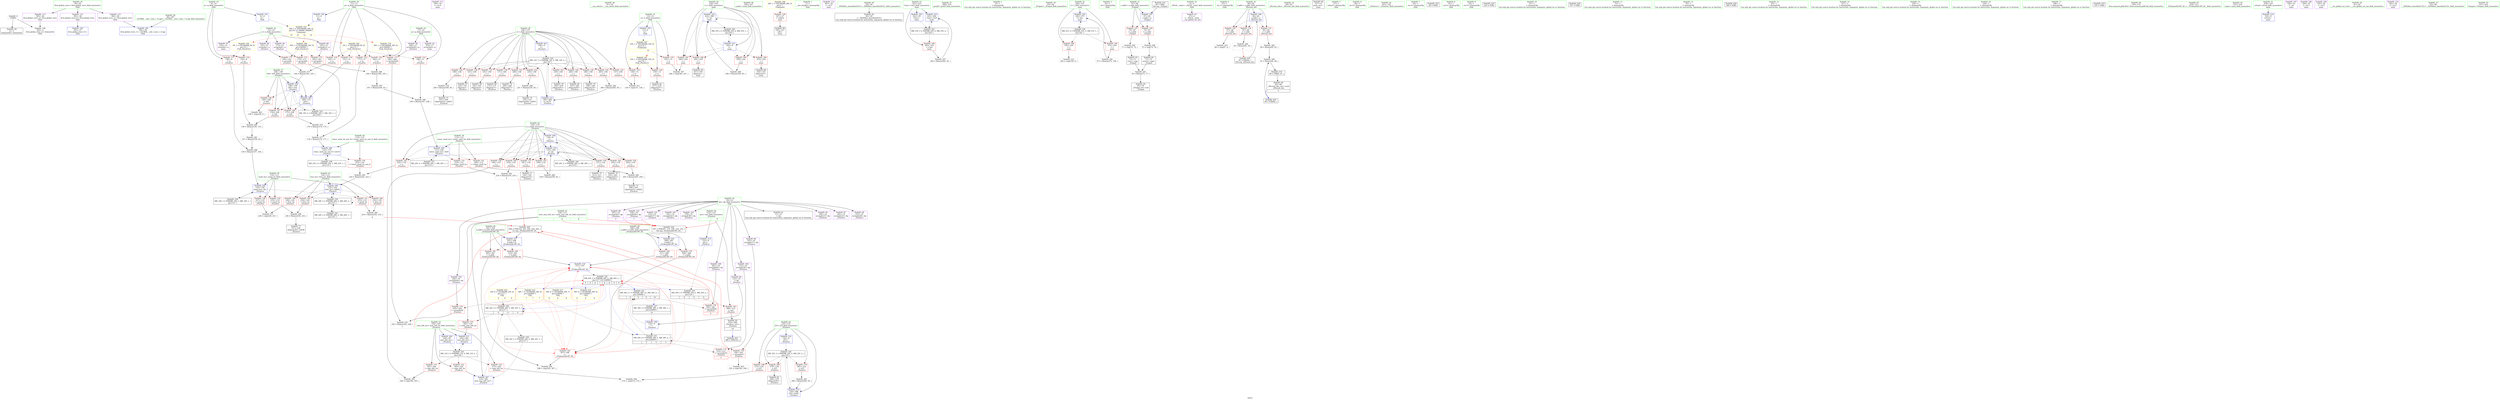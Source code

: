 digraph "SVFG" {
	label="SVFG";

	Node0x558c8f40aa50 [shape=record,color=grey,label="{NodeID: 0\nNullPtr}"];
	Node0x558c8f40aa50 -> Node0x558c8f420800[style=solid];
	Node0x558c8f40aa50 -> Node0x558c8f422ad0[style=solid];
	Node0x558c8f42f660 [shape=record,color=grey,label="{NodeID: 277\n178 = Binary(176, 177, )\n}"];
	Node0x558c8f42f660 -> Node0x558c8f423320[style=solid];
	Node0x558c8f4228d0 [shape=record,color=blue,label="{NodeID: 194\n391\<--37\nllvm.global_ctors_0\<--\nGlob }"];
	Node0x558c8f41f220 [shape=record,color=purple,label="{NodeID: 111\n356\<--32\n\<--.str.4\nmain\n}"];
	Node0x558c8f41dc70 [shape=record,color=green,label="{NodeID: 28\n51\<--52\n__cxa_atexit\<--__cxa_atexit_field_insensitive\n}"];
	Node0x558c8f432060 [shape=record,color=grey,label="{NodeID: 305\n186 = cmp(184, 185, )\n}"];
	Node0x558c8f42aed0 [shape=record,color=blue,label="{NodeID: 222\n324\<--360\ni\<--inc\nmain\n}"];
	Node0x558c8f42aed0 -> Node0x558c8f428130[style=dashed];
	Node0x558c8f42aed0 -> Node0x558c8f428200[style=dashed];
	Node0x558c8f42aed0 -> Node0x558c8f4282d0[style=dashed];
	Node0x558c8f42aed0 -> Node0x558c8f4283a0[style=dashed];
	Node0x558c8f42aed0 -> Node0x558c8f42aed0[style=dashed];
	Node0x558c8f42aed0 -> Node0x558c8f4411d0[style=dashed];
	Node0x558c8f425a30 [shape=record,color=red,label="{NodeID: 139\n188\<--106\n\<--i\n_Z5solvev\n}"];
	Node0x558c8f425a30 -> Node0x558c8f421180[style=solid];
	Node0x558c8f420500 [shape=record,color=green,label="{NodeID: 56\n336\<--337\nscanf\<--scanf_field_insensitive\n}"];
	Node0x558c8f44e600 [shape=record,color=yellow,style=double,label="{NodeID: 416\n38V_6 = CSCHI(MR_38V_4)\npts\{220000 \}\nCS[]|{<s0>6|<s1>6|<s2>6}}"];
	Node0x558c8f44e600:s0 -> Node0x558c8f427df0[style=dashed,color=red];
	Node0x558c8f44e600:s1 -> Node0x558c8f42ab90[style=dashed,color=red];
	Node0x558c8f44e600:s2 -> Node0x558c8f43fda0[style=dashed,color=red];
	Node0x558c8f4434d0 [shape=record,color=black,label="{NodeID: 333\nMR_12V_3 = PHI(MR_12V_4, MR_12V_2, )\npts\{105 \}\n}"];
	Node0x558c8f4434d0 -> Node0x558c8f425480[style=dashed];
	Node0x558c8f4434d0 -> Node0x558c8f425550[style=dashed];
	Node0x558c8f4434d0 -> Node0x558c8f425620[style=dashed];
	Node0x558c8f4434d0 -> Node0x558c8f42a5e0[style=dashed];
	Node0x558c8f4270f0 [shape=record,color=red,label="{NodeID: 167\n289\<--122\n\<--ans\n_Z5solvev\n}"];
	Node0x558c8f4270f0 -> Node0x558c8f421c10[style=solid];
	Node0x558c8f421ce0 [shape=record,color=black,label="{NodeID: 84\n330\<--327\ncall\<--\nmain\n}"];
	Node0x558c8f40b370 [shape=record,color=green,label="{NodeID: 1\n7\<--1\n__dso_handle\<--dummyObj\nGlob }"];
	Node0x558c8f42f7e0 [shape=record,color=grey,label="{NodeID: 278\n200 = Binary(199, 93, )\n}"];
	Node0x558c8f42f7e0 -> Node0x558c8f421320[style=solid];
	Node0x558c8f4229d0 [shape=record,color=blue,label="{NodeID: 195\n392\<--38\nllvm.global_ctors_1\<--_GLOBAL__sub_I_isea_1_0.cpp\nGlob }"];
	Node0x558c8f41f2f0 [shape=record,color=purple,label="{NodeID: 112\n367\<--34\n\<--.str.5\nmain\n}"];
	Node0x558c8f41dd70 [shape=record,color=green,label="{NodeID: 29\n50\<--56\n_ZNSt8ios_base4InitD1Ev\<--_ZNSt8ios_base4InitD1Ev_field_insensitive\n}"];
	Node0x558c8f41dd70 -> Node0x558c8f420ad0[style=solid];
	Node0x558c8f4321e0 [shape=record,color=grey,label="{NodeID: 306\n274 = cmp(272, 273, )\n}"];
	Node0x558c8f42afa0 [shape=record,color=blue,label="{NodeID: 223\n322\<--364\nCase\<--inc8\nmain\n}"];
	Node0x558c8f42afa0 -> Node0x558c8f440cd0[style=dashed];
	Node0x558c8f425b00 [shape=record,color=red,label="{NodeID: 140\n199\<--106\n\<--i\n_Z5solvev\n}"];
	Node0x558c8f425b00 -> Node0x558c8f42f7e0[style=solid];
	Node0x558c8f420600 [shape=record,color=green,label="{NodeID: 57\n369\<--370\nprintf\<--printf_field_insensitive\n}"];
	Node0x558c8f44e730 [shape=record,color=yellow,style=double,label="{NodeID: 417\n38V_8 = CSCHI(MR_38V_7)\npts\{220000 \}\nCS[]|{<s0>8|<s1>8|<s2>8}}"];
	Node0x558c8f44e730:s0 -> Node0x558c8f427df0[style=dashed,color=red];
	Node0x558c8f44e730:s1 -> Node0x558c8f42ab90[style=dashed,color=red];
	Node0x558c8f44e730:s2 -> Node0x558c8f43fda0[style=dashed,color=red];
	Node0x558c8f4441e0 [shape=record,color=black,label="{NodeID: 334\nMR_14V_3 = PHI(MR_14V_4, MR_14V_2, )\npts\{107 \}\n}"];
	Node0x558c8f4441e0 -> Node0x558c8f4256f0[style=dashed];
	Node0x558c8f4441e0 -> Node0x558c8f4257c0[style=dashed];
	Node0x558c8f4441e0 -> Node0x558c8f425890[style=dashed];
	Node0x558c8f4441e0 -> Node0x558c8f425960[style=dashed];
	Node0x558c8f4441e0 -> Node0x558c8f425a30[style=dashed];
	Node0x558c8f4441e0 -> Node0x558c8f425b00[style=dashed];
	Node0x558c8f4441e0 -> Node0x558c8f425bd0[style=dashed];
	Node0x558c8f4441e0 -> Node0x558c8f425ca0[style=dashed];
	Node0x558c8f4441e0 -> Node0x558c8f425d70[style=dashed];
	Node0x558c8f4441e0 -> Node0x558c8f425e40[style=dashed];
	Node0x558c8f4441e0 -> Node0x558c8f425f10[style=dashed];
	Node0x558c8f4441e0 -> Node0x558c8f42a6b0[style=dashed];
	Node0x558c8f4271c0 [shape=record,color=red,label="{NodeID: 168\n272\<--124\n\<--j53\n_Z5solvev\n}"];
	Node0x558c8f4271c0 -> Node0x558c8f4321e0[style=solid];
	Node0x558c8f421db0 [shape=record,color=black,label="{NodeID: 85\n351\<--350\nidxprom\<--\nmain\n}"];
	Node0x558c8f40b0a0 [shape=record,color=green,label="{NodeID: 2\n9\<--1\n\<--dummyObj\nCan only get source location for instruction, argument, global var or function.}"];
	Node0x558c8f42f960 [shape=record,color=grey,label="{NodeID: 279\n250 = Binary(245, 249, )\n|{<s0>7}}"];
	Node0x558c8f42f960:s0 -> Node0x558c8f461450[style=solid,color=red];
	Node0x558c8f422ad0 [shape=record,color=blue, style = dotted,label="{NodeID: 196\n393\<--3\nllvm.global_ctors_2\<--dummyVal\nGlob }"];
	Node0x558c8f41f3c0 [shape=record,color=purple,label="{NodeID: 113\n391\<--36\nllvm.global_ctors_0\<--llvm.global_ctors\nGlob }"];
	Node0x558c8f41f3c0 -> Node0x558c8f4228d0[style=solid];
	Node0x558c8f41de70 [shape=record,color=green,label="{NodeID: 30\n63\<--64\n_Z3sgnd\<--_Z3sgnd_field_insensitive\n}"];
	Node0x558c8f432360 [shape=record,color=grey,label="{NodeID: 307\n348 = cmp(346, 347, )\n}"];
	Node0x558c8f42b070 [shape=record,color=blue,label="{NodeID: 224\n320\<--373\nt\<--dec\nmain\n}"];
	Node0x558c8f42b070 -> Node0x558c8f4407d0[style=dashed];
	Node0x558c8f425bd0 [shape=record,color=red,label="{NodeID: 141\n208\<--106\n\<--i\n_Z5solvev\n}"];
	Node0x558c8f425bd0 -> Node0x558c8f4214c0[style=solid];
	Node0x558c8f420700 [shape=record,color=green,label="{NodeID: 58\n38\<--387\n_GLOBAL__sub_I_isea_1_0.cpp\<--_GLOBAL__sub_I_isea_1_0.cpp_field_insensitive\n}"];
	Node0x558c8f420700 -> Node0x558c8f4229d0[style=solid];
	Node0x558c8f4442d0 [shape=record,color=black,label="{NodeID: 335\nMR_16V_2 = PHI(MR_16V_5, MR_16V_1, )\npts\{109 \}\n}"];
	Node0x558c8f4442d0 -> Node0x558c8f422fe0[style=dashed];
	Node0x558c8f427290 [shape=record,color=red,label="{NodeID: 169\n279\<--124\n\<--j53\n_Z5solvev\n}"];
	Node0x558c8f427290 -> Node0x558c8f421b40[style=solid];
	Node0x558c8f421e80 [shape=record,color=black,label="{NodeID: 86\n354\<--353\nidxprom5\<--\nmain\n}"];
	Node0x558c8f41c1b0 [shape=record,color=green,label="{NodeID: 3\n23\<--1\n.str\<--dummyObj\nGlob }"];
	Node0x558c8f42fae0 [shape=record,color=grey,label="{NodeID: 280\n156 = Binary(154, 155, )\n}"];
	Node0x558c8f42fae0 -> Node0x558c8f42fc60[style=solid];
	Node0x558c8f422bd0 [shape=record,color=blue,label="{NodeID: 197\n67\<--66\nx.addr\<--x\n_Z3sgnd\n}"];
	Node0x558c8f422bd0 -> Node0x558c8f425070[style=dashed];
	Node0x558c8f422bd0 -> Node0x558c8f425140[style=dashed];
	Node0x558c8f41f490 [shape=record,color=purple,label="{NodeID: 114\n392\<--36\nllvm.global_ctors_1\<--llvm.global_ctors\nGlob }"];
	Node0x558c8f41f490 -> Node0x558c8f4229d0[style=solid];
	Node0x558c8f41df70 [shape=record,color=green,label="{NodeID: 31\n67\<--68\nx.addr\<--x.addr_field_insensitive\n_Z3sgnd\n}"];
	Node0x558c8f41df70 -> Node0x558c8f425070[style=solid];
	Node0x558c8f41df70 -> Node0x558c8f425140[style=solid];
	Node0x558c8f41df70 -> Node0x558c8f422bd0[style=solid];
	Node0x558c8f4324e0 [shape=record,color=grey,label="{NodeID: 308\n75 = cmp(74, 76, )\n}"];
	Node0x558c8f4324e0 -> Node0x558c8f420ca0[style=solid];
	Node0x558c8f425ca0 [shape=record,color=red,label="{NodeID: 142\n230\<--106\n\<--i\n_Z5solvev\n}"];
	Node0x558c8f425ca0 -> Node0x558c8f4312e0[style=solid];
	Node0x558c8f420800 [shape=record,color=black,label="{NodeID: 59\n2\<--3\ndummyVal\<--dummyVal\n}"];
	Node0x558c8f4447d0 [shape=record,color=black,label="{NodeID: 336\nMR_18V_2 = PHI(MR_18V_3, MR_18V_1, )\npts\{111 \}\n}"];
	Node0x558c8f4447d0 -> Node0x558c8f423180[style=dashed];
	Node0x558c8f427360 [shape=record,color=red,label="{NodeID: 170\n285\<--124\n\<--j53\n_Z5solvev\n}"];
	Node0x558c8f427360 -> Node0x558c8f431a60[style=solid];
	Node0x558c8f421f50 [shape=record,color=purple,label="{NodeID: 87\n47\<--4\n\<--_ZStL8__ioinit\n__cxx_global_var_init\n}"];
	Node0x558c8f41c240 [shape=record,color=green,label="{NodeID: 4\n25\<--1\n.str.1\<--dummyObj\nGlob }"];
	Node0x558c8f42fc60 [shape=record,color=grey,label="{NodeID: 281\n157 = Binary(156, 93, )\n}"];
	Node0x558c8f42fc60 -> Node0x558c8f4306e0[style=solid];
	Node0x558c8f422ca0 [shape=record,color=blue,label="{NodeID: 198\n84\<--83\nx.addr\<--x\n_Z9count_biti\n}"];
	Node0x558c8f422ca0 -> Node0x558c8f425210[style=dashed];
	Node0x558c8f422ca0 -> Node0x558c8f4252e0[style=dashed];
	Node0x558c8f422ca0 -> Node0x558c8f4253b0[style=dashed];
	Node0x558c8f4246c0 [shape=record,color=purple,label="{NodeID: 115\n393\<--36\nllvm.global_ctors_2\<--llvm.global_ctors\nGlob }"];
	Node0x558c8f4246c0 -> Node0x558c8f422ad0[style=solid];
	Node0x558c8f41e040 [shape=record,color=green,label="{NodeID: 32\n80\<--81\n_Z9count_biti\<--_Z9count_biti_field_insensitive\n}"];
	Node0x558c8f432660 [shape=record,color=grey,label="{NodeID: 309\n71 = cmp(70, 72, )\n}"];
	Node0x558c8f432660 -> Node0x558c8f420bd0[style=solid];
	Node0x558c8f425d70 [shape=record,color=red,label="{NodeID: 143\n239\<--106\n\<--i\n_Z5solvev\n}"];
	Node0x558c8f425d70 -> Node0x558c8f421800[style=solid];
	Node0x558c8f420900 [shape=record,color=black,label="{NodeID: 60\n317\<--9\nmain_ret\<--\nmain\n}"];
	Node0x558c8f444cd0 [shape=record,color=black,label="{NodeID: 337\nMR_20V_2 = PHI(MR_20V_3, MR_20V_1, )\npts\{113 \}\n}"];
	Node0x558c8f444cd0 -> Node0x558c8f423250[style=dashed];
	Node0x558c8f427430 [shape=record,color=red,label="{NodeID: 171\n144\<--143\n\<--arrayidx\n_Z5solvev\n}"];
	Node0x558c8f427430 -> Node0x558c8f42f360[style=solid];
	Node0x558c8f422020 [shape=record,color=purple,label="{NodeID: 88\n143\<--15\narrayidx\<--a\n_Z5solvev\n}"];
	Node0x558c8f422020 -> Node0x558c8f427430[style=solid];
	Node0x558c8f41c2d0 [shape=record,color=green,label="{NodeID: 5\n27\<--1\nstdout\<--dummyObj\nGlob }"];
	Node0x558c8f42fde0 [shape=record,color=grey,label="{NodeID: 282\n205 = Binary(203, 204, )\n}"];
	Node0x558c8f42fde0 -> Node0x558c8f4213f0[style=solid];
	Node0x558c8f422d70 [shape=record,color=blue,label="{NodeID: 199\n132\<--9\n\<--\n_Z5solvev\n}"];
	Node0x558c8f422d70 -> Node0x558c8f43f8a0[style=dashed];
	Node0x558c8f422d70 -> Node0x558c8f442ad0[style=dashed];
	Node0x558c8f424780 [shape=record,color=red,label="{NodeID: 116\n155\<--8\n\<--p\n_Z5solvev\n}"];
	Node0x558c8f424780 -> Node0x558c8f42fae0[style=solid];
	Node0x558c8f41e140 [shape=record,color=green,label="{NodeID: 33\n84\<--85\nx.addr\<--x.addr_field_insensitive\n_Z9count_biti\n}"];
	Node0x558c8f41e140 -> Node0x558c8f425210[style=solid];
	Node0x558c8f41e140 -> Node0x558c8f4252e0[style=solid];
	Node0x558c8f41e140 -> Node0x558c8f4253b0[style=solid];
	Node0x558c8f41e140 -> Node0x558c8f422ca0[style=solid];
	Node0x558c8f4327e0 [shape=record,color=grey,label="{NodeID: 310\n88 = cmp(87, 9, )\n}"];
	Node0x558c8f425e40 [shape=record,color=red,label="{NodeID: 144\n246\<--106\n\<--i\n_Z5solvev\n}"];
	Node0x558c8f425e40 -> Node0x558c8f4219a0[style=solid];
	Node0x558c8f4209d0 [shape=record,color=black,label="{NodeID: 61\n21\<--19\n\<--dp\nCan only get source location for instruction, argument, global var or function.}"];
	Node0x558c8f4451d0 [shape=record,color=black,label="{NodeID: 338\nMR_22V_2 = PHI(MR_22V_3, MR_22V_1, )\npts\{115 \}\n}"];
	Node0x558c8f4451d0 -> Node0x558c8f423320[style=dashed];
	Node0x558c8f427500 [shape=record,color=red,label="{NodeID: 172\n164\<--163\n\<--arrayidx3\n_Z5solvev\n}"];
	Node0x558c8f427500 -> Node0x558c8f4303e0[style=solid];
	Node0x558c8f4220f0 [shape=record,color=purple,label="{NodeID: 89\n163\<--15\narrayidx3\<--a\n_Z5solvev\n}"];
	Node0x558c8f4220f0 -> Node0x558c8f427500[style=solid];
	Node0x558c8f41c360 [shape=record,color=green,label="{NodeID: 6\n28\<--1\n.str.2\<--dummyObj\nGlob }"];
	Node0x558c8f42ff60 [shape=record,color=grey,label="{NodeID: 283\n96 = Binary(95, 93, )\n}"];
	Node0x558c8f42ff60 -> Node0x558c8f4318e0[style=solid];
	Node0x558c8f422e40 [shape=record,color=blue,label="{NodeID: 200\n104\<--93\nmax_left_tm\<--\n_Z5solvev\n}"];
	Node0x558c8f422e40 -> Node0x558c8f4434d0[style=dashed];
	Node0x558c8f424850 [shape=record,color=red,label="{NodeID: 117\n158\<--8\n\<--p\n_Z5solvev\n}"];
	Node0x558c8f424850 -> Node0x558c8f4306e0[style=solid];
	Node0x558c8f41e210 [shape=record,color=green,label="{NodeID: 34\n101\<--102\n_Z5solvev\<--_Z5solvev_field_insensitive\n}"];
	Node0x558c8f432960 [shape=record,color=grey,label="{NodeID: 311\n139 = cmp(137, 138, )\n}"];
	Node0x558c8f425f10 [shape=record,color=red,label="{NodeID: 145\n265\<--106\n\<--i\n_Z5solvev\n}"];
	Node0x558c8f425f10 -> Node0x558c8f430ce0[style=solid];
	Node0x558c8f420ad0 [shape=record,color=black,label="{NodeID: 62\n49\<--50\n\<--_ZNSt8ios_base4InitD1Ev\nCan only get source location for instruction, argument, global var or function.}"];
	Node0x558c8f4456d0 [shape=record,color=black,label="{NodeID: 339\nMR_24V_2 = PHI(MR_24V_4, MR_24V_1, )\npts\{117 \}\n}"];
	Node0x558c8f4456d0 -> Node0x558c8f4233f0[style=dashed];
	Node0x558c8f4275d0 [shape=record,color=red,label="{NodeID: 173\n174\<--173\n\<--arrayidx8\n_Z5solvev\n}"];
	Node0x558c8f4275d0 -> Node0x558c8f42f4e0[style=solid];
	Node0x558c8f4221c0 [shape=record,color=purple,label="{NodeID: 90\n173\<--15\narrayidx8\<--a\n_Z5solvev\n}"];
	Node0x558c8f4221c0 -> Node0x558c8f4275d0[style=solid];
	Node0x558c8f41cba0 [shape=record,color=green,label="{NodeID: 7\n30\<--1\n.str.3\<--dummyObj\nGlob }"];
	Node0x558c8f4300e0 [shape=record,color=grey,label="{NodeID: 284\n92 = Binary(91, 93, )\n|{<s0>3}}"];
	Node0x558c8f4300e0:s0 -> Node0x558c8f461760[style=solid,color=red];
	Node0x558c8f422f10 [shape=record,color=blue,label="{NodeID: 201\n106\<--9\ni\<--\n_Z5solvev\n}"];
	Node0x558c8f422f10 -> Node0x558c8f4441e0[style=dashed];
	Node0x558c8f424920 [shape=record,color=red,label="{NodeID: 118\n145\<--11\n\<--q\n_Z5solvev\n}"];
	Node0x558c8f424920 -> Node0x558c8f42f360[style=solid];
	Node0x558c8f41e310 [shape=record,color=green,label="{NodeID: 35\n104\<--105\nmax_left_tm\<--max_left_tm_field_insensitive\n_Z5solvev\n}"];
	Node0x558c8f41e310 -> Node0x558c8f425480[style=solid];
	Node0x558c8f41e310 -> Node0x558c8f425550[style=solid];
	Node0x558c8f41e310 -> Node0x558c8f425620[style=solid];
	Node0x558c8f41e310 -> Node0x558c8f422e40[style=solid];
	Node0x558c8f41e310 -> Node0x558c8f42a5e0[style=solid];
	Node0x558c8f432ae0 [shape=record,color=grey,label="{NodeID: 312\n340 = cmp(339, 9, )\n}"];
	Node0x558c8f425fe0 [shape=record,color=red,label="{NodeID: 146\n148\<--108\n\<--left\n_Z5solvev\n}"];
	Node0x558c8f425fe0 -> Node0x558c8f431be0[style=solid];
	Node0x558c8f420bd0 [shape=record,color=black,label="{NodeID: 63\n73\<--71\nconv\<--cmp\n_Z3sgnd\n}"];
	Node0x558c8f420bd0 -> Node0x558c8f430b60[style=solid];
	Node0x558c8f45ff40 [shape=record,color=black,label="{NodeID: 423\n48 = PHI()\n}"];
	Node0x558c8f445bd0 [shape=record,color=black,label="{NodeID: 340\nMR_26V_2 = PHI(MR_26V_4, MR_26V_1, )\npts\{119 \}\n}"];
	Node0x558c8f445bd0 -> Node0x558c8f4234c0[style=dashed];
	Node0x558c8f4276a0 [shape=record,color=red,label="{NodeID: 174\n194\<--193\n\<--arrayidx17\n_Z5solvev\n}"];
	Node0x558c8f4276a0 -> Node0x558c8f431d60[style=solid];
	Node0x558c8f422290 [shape=record,color=purple,label="{NodeID: 91\n352\<--15\narrayidx\<--a\nmain\n}"];
	Node0x558c8f41cc30 [shape=record,color=green,label="{NodeID: 8\n32\<--1\n.str.4\<--dummyObj\nGlob }"];
	Node0x558c8f430260 [shape=record,color=grey,label="{NodeID: 285\n254 = Binary(252, 253, )\n|{<s0>8}}"];
	Node0x558c8f430260:s0 -> Node0x558c8f461450[style=solid,color=red];
	Node0x558c8f422fe0 [shape=record,color=blue,label="{NodeID: 202\n108\<--146\nleft\<--rem\n_Z5solvev\n}"];
	Node0x558c8f422fe0 -> Node0x558c8f425fe0[style=dashed];
	Node0x558c8f422fe0 -> Node0x558c8f4260b0[style=dashed];
	Node0x558c8f422fe0 -> Node0x558c8f426180[style=dashed];
	Node0x558c8f422fe0 -> Node0x558c8f4230b0[style=dashed];
	Node0x558c8f422fe0 -> Node0x558c8f4442d0[style=dashed];
	Node0x558c8f4249f0 [shape=record,color=red,label="{NodeID: 119\n151\<--11\n\<--q\n_Z5solvev\n}"];
	Node0x558c8f4249f0 -> Node0x558c8f4230b0[style=solid];
	Node0x558c8f41e3e0 [shape=record,color=green,label="{NodeID: 36\n106\<--107\ni\<--i_field_insensitive\n_Z5solvev\n}"];
	Node0x558c8f41e3e0 -> Node0x558c8f4256f0[style=solid];
	Node0x558c8f41e3e0 -> Node0x558c8f4257c0[style=solid];
	Node0x558c8f41e3e0 -> Node0x558c8f425890[style=solid];
	Node0x558c8f41e3e0 -> Node0x558c8f425960[style=solid];
	Node0x558c8f41e3e0 -> Node0x558c8f425a30[style=solid];
	Node0x558c8f41e3e0 -> Node0x558c8f425b00[style=solid];
	Node0x558c8f41e3e0 -> Node0x558c8f425bd0[style=solid];
	Node0x558c8f41e3e0 -> Node0x558c8f425ca0[style=solid];
	Node0x558c8f41e3e0 -> Node0x558c8f425d70[style=solid];
	Node0x558c8f41e3e0 -> Node0x558c8f425e40[style=solid];
	Node0x558c8f41e3e0 -> Node0x558c8f425f10[style=solid];
	Node0x558c8f41e3e0 -> Node0x558c8f422f10[style=solid];
	Node0x558c8f41e3e0 -> Node0x558c8f42a6b0[style=solid];
	Node0x558c8f432c60 [shape=record,color=grey,label="{NodeID: 313\n228 = cmp(226, 227, )\n}"];
	Node0x558c8f4260b0 [shape=record,color=red,label="{NodeID: 147\n154\<--108\n\<--left\n_Z5solvev\n}"];
	Node0x558c8f4260b0 -> Node0x558c8f42fae0[style=solid];
	Node0x558c8f420ca0 [shape=record,color=black,label="{NodeID: 64\n77\<--75\nconv2\<--cmp1\n_Z3sgnd\n}"];
	Node0x558c8f420ca0 -> Node0x558c8f430b60[style=solid];
	Node0x558c8f4609e0 [shape=record,color=black,label="{NodeID: 424\n94 = PHI(82, )\n}"];
	Node0x558c8f4609e0 -> Node0x558c8f4318e0[style=solid];
	Node0x558c8f4460d0 [shape=record,color=black,label="{NodeID: 341\nMR_28V_2 = PHI(MR_28V_3, MR_28V_1, )\npts\{121 \}\n}"];
	Node0x558c8f4460d0 -> Node0x558c8f4425d0[style=dashed];
	Node0x558c8f427770 [shape=record,color=red,label="{NodeID: 175\n214\<--213\n\<--arrayidx30\n_Z5solvev\n|{<s0>5}}"];
	Node0x558c8f427770:s0 -> Node0x558c8f461450[style=solid,color=red];
	Node0x558c8f422360 [shape=record,color=purple,label="{NodeID: 92\n248\<--17\narrayidx46\<--g\n_Z5solvev\n}"];
	Node0x558c8f422360 -> Node0x558c8f427910[style=solid];
	Node0x558c8f41ccc0 [shape=record,color=green,label="{NodeID: 9\n34\<--1\n.str.5\<--dummyObj\nGlob }"];
	Node0x558c8f448cf0 [shape=record,color=yellow,style=double,label="{NodeID: 369\n34V_1 = ENCHI(MR_34V_0)\npts\{160000 \}\nFun[_Z5solvev]}"];
	Node0x558c8f448cf0 -> Node0x558c8f427430[style=dashed];
	Node0x558c8f448cf0 -> Node0x558c8f427500[style=dashed];
	Node0x558c8f448cf0 -> Node0x558c8f4275d0[style=dashed];
	Node0x558c8f4303e0 [shape=record,color=grey,label="{NodeID: 286\n166 = Binary(164, 165, )\n}"];
	Node0x558c8f4303e0 -> Node0x558c8f430560[style=solid];
	Node0x558c8f4230b0 [shape=record,color=blue,label="{NodeID: 203\n108\<--151\nleft\<--\n_Z5solvev\n}"];
	Node0x558c8f4230b0 -> Node0x558c8f4260b0[style=dashed];
	Node0x558c8f4230b0 -> Node0x558c8f426180[style=dashed];
	Node0x558c8f4230b0 -> Node0x558c8f4442d0[style=dashed];
	Node0x558c8f424ac0 [shape=record,color=red,label="{NodeID: 120\n165\<--11\n\<--q\n_Z5solvev\n}"];
	Node0x558c8f424ac0 -> Node0x558c8f4303e0[style=solid];
	Node0x558c8f41e4b0 [shape=record,color=green,label="{NodeID: 37\n108\<--109\nleft\<--left_field_insensitive\n_Z5solvev\n}"];
	Node0x558c8f41e4b0 -> Node0x558c8f425fe0[style=solid];
	Node0x558c8f41e4b0 -> Node0x558c8f4260b0[style=solid];
	Node0x558c8f41e4b0 -> Node0x558c8f426180[style=solid];
	Node0x558c8f41e4b0 -> Node0x558c8f422fe0[style=solid];
	Node0x558c8f41e4b0 -> Node0x558c8f4230b0[style=solid];
	Node0x558c8f426180 [shape=record,color=red,label="{NodeID: 148\n175\<--108\n\<--left\n_Z5solvev\n}"];
	Node0x558c8f426180 -> Node0x558c8f42f4e0[style=solid];
	Node0x558c8f420d70 [shape=record,color=black,label="{NodeID: 65\n65\<--78\n_Z3sgnd_ret\<--sub\n_Z3sgnd\n}"];
	Node0x558c8f460bd0 [shape=record,color=black,label="{NodeID: 425\n343 = PHI()\n}"];
	Node0x558c8f427840 [shape=record,color=red,label="{NodeID: 176\n245\<--244\n\<--arrayidx44\n_Z5solvev\n}"];
	Node0x558c8f427840 -> Node0x558c8f42f960[style=solid];
	Node0x558c8f422430 [shape=record,color=purple,label="{NodeID: 93\n355\<--17\narrayidx6\<--g\nmain\n}"];
	Node0x558c8f41cd50 [shape=record,color=green,label="{NodeID: 10\n37\<--1\n\<--dummyObj\nCan only get source location for instruction, argument, global var or function.}"];
	Node0x558c8f448dd0 [shape=record,color=yellow,style=double,label="{NodeID: 370\n36V_1 = ENCHI(MR_36V_0)\npts\{180000 \}\nFun[_Z5solvev]}"];
	Node0x558c8f448dd0 -> Node0x558c8f427910[style=dashed];
	Node0x558c8f430560 [shape=record,color=grey,label="{NodeID: 287\n167 = Binary(166, 93, )\n}"];
	Node0x558c8f430560 -> Node0x558c8f4309e0[style=solid];
	Node0x558c8f423180 [shape=record,color=blue,label="{NodeID: 204\n110\<--159\nneed_tm\<--div\n_Z5solvev\n}"];
	Node0x558c8f423180 -> Node0x558c8f426250[style=dashed];
	Node0x558c8f423180 -> Node0x558c8f426320[style=dashed];
	Node0x558c8f423180 -> Node0x558c8f4263f0[style=dashed];
	Node0x558c8f423180 -> Node0x558c8f4447d0[style=dashed];
	Node0x558c8f424b90 [shape=record,color=red,label="{NodeID: 121\n168\<--11\n\<--q\n_Z5solvev\n}"];
	Node0x558c8f424b90 -> Node0x558c8f4309e0[style=solid];
	Node0x558c8f41e580 [shape=record,color=green,label="{NodeID: 38\n110\<--111\nneed_tm\<--need_tm_field_insensitive\n_Z5solvev\n}"];
	Node0x558c8f41e580 -> Node0x558c8f426250[style=solid];
	Node0x558c8f41e580 -> Node0x558c8f426320[style=solid];
	Node0x558c8f41e580 -> Node0x558c8f4263f0[style=solid];
	Node0x558c8f41e580 -> Node0x558c8f423180[style=solid];
	Node0x558c8f426250 [shape=record,color=red,label="{NodeID: 149\n227\<--110\n\<--need_tm\n_Z5solvev\n}"];
	Node0x558c8f426250 -> Node0x558c8f432c60[style=solid];
	Node0x558c8f420e40 [shape=record,color=black,label="{NodeID: 66\n82\<--99\n_Z9count_biti_ret\<--cond\n_Z9count_biti\n|{<s0>3}}"];
	Node0x558c8f420e40:s0 -> Node0x558c8f4609e0[style=solid,color=blue];
	Node0x558c8f460ca0 [shape=record,color=black,label="{NodeID: 426\n357 = PHI()\n}"];
	Node0x558c8f427910 [shape=record,color=red,label="{NodeID: 177\n249\<--248\n\<--arrayidx46\n_Z5solvev\n}"];
	Node0x558c8f427910 -> Node0x558c8f42f960[style=solid];
	Node0x558c8f422500 [shape=record,color=purple,label="{NodeID: 94\n132\<--19\n\<--dp\n_Z5solvev\n}"];
	Node0x558c8f422500 -> Node0x558c8f422d70[style=solid];
	Node0x558c8f41cde0 [shape=record,color=green,label="{NodeID: 11\n72\<--1\n\<--dummyObj\nCan only get source location for instruction, argument, global var or function.}"];
	Node0x558c8f4306e0 [shape=record,color=grey,label="{NodeID: 288\n159 = Binary(157, 158, )\n}"];
	Node0x558c8f4306e0 -> Node0x558c8f423180[style=solid];
	Node0x558c8f423250 [shape=record,color=blue,label="{NodeID: 205\n112\<--169\ntower_need_tm\<--div6\n_Z5solvev\n}"];
	Node0x558c8f423250 -> Node0x558c8f4264c0[style=dashed];
	Node0x558c8f423250 -> Node0x558c8f426590[style=dashed];
	Node0x558c8f423250 -> Node0x558c8f444cd0[style=dashed];
	Node0x558c8f424c60 [shape=record,color=red,label="{NodeID: 122\n177\<--11\n\<--q\n_Z5solvev\n}"];
	Node0x558c8f424c60 -> Node0x558c8f42f660[style=solid];
	Node0x558c8f41e650 [shape=record,color=green,label="{NodeID: 39\n112\<--113\ntower_need_tm\<--tower_need_tm_field_insensitive\n_Z5solvev\n}"];
	Node0x558c8f41e650 -> Node0x558c8f4264c0[style=solid];
	Node0x558c8f41e650 -> Node0x558c8f426590[style=solid];
	Node0x558c8f41e650 -> Node0x558c8f423250[style=solid];
	Node0x558c8f426320 [shape=record,color=red,label="{NodeID: 150\n235\<--110\n\<--need_tm\n_Z5solvev\n}"];
	Node0x558c8f426320 -> Node0x558c8f4315e0[style=solid];
	Node0x558c8f420f10 [shape=record,color=black,label="{NodeID: 67\n142\<--141\nidxprom\<--\n_Z5solvev\n}"];
	Node0x558c8f460d70 [shape=record,color=black,label="{NodeID: 427\n366 = PHI(103, )\n}"];
	Node0x558c8f4279e0 [shape=record,color=red,label="{NodeID: 178\n282\<--281\n\<--arrayidx60\n_Z5solvev\n|{<s0>9}}"];
	Node0x558c8f4279e0:s0 -> Node0x558c8f461450[style=solid,color=red];
	Node0x558c8f4225d0 [shape=record,color=purple,label="{NodeID: 95\n190\<--19\narrayidx15\<--dp\n_Z5solvev\n}"];
	Node0x558c8f41ce70 [shape=record,color=green,label="{NodeID: 12\n76\<--1\n\<--dummyObj\nCan only get source location for instruction, argument, global var or function.}"];
	Node0x558c8f430860 [shape=record,color=grey,label="{NodeID: 289\n259 = Binary(258, 93, )\n}"];
	Node0x558c8f430860 -> Node0x558c8f42a550[style=solid];
	Node0x558c8f423320 [shape=record,color=blue,label="{NodeID: 206\n114\<--178\ntower_need_tm_non_lt\<--div10\n_Z5solvev\n}"];
	Node0x558c8f423320 -> Node0x558c8f426660[style=dashed];
	Node0x558c8f423320 -> Node0x558c8f4451d0[style=dashed];
	Node0x558c8f424d30 [shape=record,color=red,label="{NodeID: 123\n138\<--13\n\<--n\n_Z5solvev\n}"];
	Node0x558c8f424d30 -> Node0x558c8f432960[style=solid];
	Node0x558c8f41e720 [shape=record,color=green,label="{NodeID: 40\n114\<--115\ntower_need_tm_non_lt\<--tower_need_tm_non_lt_field_insensitive\n_Z5solvev\n}"];
	Node0x558c8f41e720 -> Node0x558c8f426660[style=solid];
	Node0x558c8f41e720 -> Node0x558c8f423320[style=solid];
	Node0x558c8f4263f0 [shape=record,color=red,label="{NodeID: 151\n253\<--110\n\<--need_tm\n_Z5solvev\n}"];
	Node0x558c8f4263f0 -> Node0x558c8f430260[style=solid];
	Node0x558c8f420fe0 [shape=record,color=black,label="{NodeID: 68\n162\<--161\nidxprom2\<--\n_Z5solvev\n}"];
	Node0x558c8f460ed0 [shape=record,color=black,label="{NodeID: 428\n368 = PHI()\n}"];
	Node0x558c8f427ab0 [shape=record,color=red,label="{NodeID: 179\n306\<--299\n\<--a.addr\n_Z5ckmaxIiEvRT_S0_\n}"];
	Node0x558c8f427ab0 -> Node0x558c8f427df0[style=solid];
	Node0x558c8f41f610 [shape=record,color=purple,label="{NodeID: 96\n193\<--19\narrayidx17\<--dp\n_Z5solvev\n}"];
	Node0x558c8f41f610 -> Node0x558c8f4276a0[style=solid];
	Node0x558c8f41cf00 [shape=record,color=green,label="{NodeID: 13\n93\<--1\n\<--dummyObj\nCan only get source location for instruction, argument, global var or function.}"];
	Node0x558c8f4309e0 [shape=record,color=grey,label="{NodeID: 290\n169 = Binary(167, 168, )\n}"];
	Node0x558c8f4309e0 -> Node0x558c8f423250[style=solid];
	Node0x558c8f4233f0 [shape=record,color=blue,label="{NodeID: 207\n116\<--180\nnext_max_left_tm\<--\n_Z5solvev\n}"];
	Node0x558c8f4233f0 -> Node0x558c8f441bd0[style=dashed];
	Node0x558c8f424e00 [shape=record,color=red,label="{NodeID: 124\n276\<--13\n\<--n\n_Z5solvev\n}"];
	Node0x558c8f424e00 -> Node0x558c8f421a70[style=solid];
	Node0x558c8f41e7f0 [shape=record,color=green,label="{NodeID: 41\n116\<--117\nnext_max_left_tm\<--next_max_left_tm_field_insensitive\n_Z5solvev\n|{|<s2>6|<s3>8}}"];
	Node0x558c8f41e7f0 -> Node0x558c8f426730[style=solid];
	Node0x558c8f41e7f0 -> Node0x558c8f4233f0[style=solid];
	Node0x558c8f41e7f0:s2 -> Node0x558c8f460fa0[style=solid,color=red];
	Node0x558c8f41e7f0:s3 -> Node0x558c8f460fa0[style=solid,color=red];
	Node0x558c8f4264c0 [shape=record,color=red,label="{NodeID: 152\n204\<--112\n\<--tower_need_tm\n_Z5solvev\n}"];
	Node0x558c8f4264c0 -> Node0x558c8f42fde0[style=solid];
	Node0x558c8f4210b0 [shape=record,color=black,label="{NodeID: 69\n172\<--171\nidxprom7\<--\n_Z5solvev\n}"];
	Node0x558c8f460fa0 [shape=record,color=black,label="{NodeID: 429\n297 = PHI(207, 116, 238, 116, 122, )\n0th arg _Z5ckmaxIiEvRT_S0_ }"];
	Node0x558c8f460fa0 -> Node0x558c8f42a9f0[style=solid];
	Node0x558c8f4477e0 [shape=record,color=yellow,style=double,label="{NodeID: 346\n46V_1 = ENCHI(MR_46V_0)\npts\{1 \}\nFun[main]}"];
	Node0x558c8f4477e0 -> Node0x558c8f424fa0[style=dashed];
	Node0x558c8f427b80 [shape=record,color=red,label="{NodeID: 180\n311\<--299\n\<--a.addr\n_Z5ckmaxIiEvRT_S0_\n}"];
	Node0x558c8f427b80 -> Node0x558c8f42ab90[style=solid];
	Node0x558c8f41f6e0 [shape=record,color=purple,label="{NodeID: 97\n202\<--19\narrayidx23\<--dp\n_Z5solvev\n}"];
	Node0x558c8f41cf90 [shape=record,color=green,label="{NodeID: 14\n127\<--1\n\<--dummyObj\nCan only get source location for instruction, argument, global var or function.}"];
	Node0x558c8f430b60 [shape=record,color=grey,label="{NodeID: 291\n78 = Binary(73, 77, )\n}"];
	Node0x558c8f430b60 -> Node0x558c8f420d70[style=solid];
	Node0x558c8f4234c0 [shape=record,color=blue,label="{NodeID: 208\n118\<--9\nj\<--\n_Z5solvev\n}"];
	Node0x558c8f4234c0 -> Node0x558c8f426800[style=dashed];
	Node0x558c8f4234c0 -> Node0x558c8f4268d0[style=dashed];
	Node0x558c8f4234c0 -> Node0x558c8f4269a0[style=dashed];
	Node0x558c8f4234c0 -> Node0x558c8f426a70[style=dashed];
	Node0x558c8f4234c0 -> Node0x558c8f426b40[style=dashed];
	Node0x558c8f4234c0 -> Node0x558c8f426c10[style=dashed];
	Node0x558c8f4234c0 -> Node0x558c8f426ce0[style=dashed];
	Node0x558c8f4234c0 -> Node0x558c8f426db0[style=dashed];
	Node0x558c8f4234c0 -> Node0x558c8f42a550[style=dashed];
	Node0x558c8f4234c0 -> Node0x558c8f445bd0[style=dashed];
	Node0x558c8f424ed0 [shape=record,color=red,label="{NodeID: 125\n347\<--13\n\<--n\nmain\n}"];
	Node0x558c8f424ed0 -> Node0x558c8f432360[style=solid];
	Node0x558c8f41e8c0 [shape=record,color=green,label="{NodeID: 42\n118\<--119\nj\<--j_field_insensitive\n_Z5solvev\n}"];
	Node0x558c8f41e8c0 -> Node0x558c8f426800[style=solid];
	Node0x558c8f41e8c0 -> Node0x558c8f4268d0[style=solid];
	Node0x558c8f41e8c0 -> Node0x558c8f4269a0[style=solid];
	Node0x558c8f41e8c0 -> Node0x558c8f426a70[style=solid];
	Node0x558c8f41e8c0 -> Node0x558c8f426b40[style=solid];
	Node0x558c8f41e8c0 -> Node0x558c8f426c10[style=solid];
	Node0x558c8f41e8c0 -> Node0x558c8f426ce0[style=solid];
	Node0x558c8f41e8c0 -> Node0x558c8f426db0[style=solid];
	Node0x558c8f41e8c0 -> Node0x558c8f4234c0[style=solid];
	Node0x558c8f41e8c0 -> Node0x558c8f42a550[style=solid];
	Node0x558c8f43eea0 [shape=record,color=black,label="{NodeID: 319\nMR_30V_3 = PHI(MR_30V_4, MR_30V_2, )\npts\{123 \}\n|{|<s1>9|<s2>9|<s3>9}}"];
	Node0x558c8f43eea0 -> Node0x558c8f4270f0[style=dashed];
	Node0x558c8f43eea0:s1 -> Node0x558c8f427df0[style=dashed,color=red];
	Node0x558c8f43eea0:s2 -> Node0x558c8f42ab90[style=dashed,color=red];
	Node0x558c8f43eea0:s3 -> Node0x558c8f43fda0[style=dashed,color=red];
	Node0x558c8f426590 [shape=record,color=red,label="{NodeID: 153\n219\<--112\n\<--tower_need_tm\n_Z5solvev\n}"];
	Node0x558c8f426590 -> Node0x558c8f430e60[style=solid];
	Node0x558c8f421180 [shape=record,color=black,label="{NodeID: 70\n189\<--188\nidxprom14\<--\n_Z5solvev\n}"];
	Node0x558c8f461450 [shape=record,color=black,label="{NodeID: 430\n298 = PHI(214, 220, 250, 254, 282, )\n1st arg _Z5ckmaxIiEvRT_S0_ }"];
	Node0x558c8f461450 -> Node0x558c8f42aac0[style=solid];
	Node0x558c8f4478f0 [shape=record,color=yellow,style=double,label="{NodeID: 347\n10V_1 = ENCHI(MR_10V_0)\npts\{14 \}\nFun[main]|{|<s1>14}}"];
	Node0x558c8f4478f0 -> Node0x558c8f424ed0[style=dashed];
	Node0x558c8f4478f0:s1 -> Node0x558c8f448270[style=dashed,color=red];
	Node0x558c8f427c50 [shape=record,color=red,label="{NodeID: 181\n305\<--301\n\<--b.addr\n_Z5ckmaxIiEvRT_S0_\n}"];
	Node0x558c8f427c50 -> Node0x558c8f431ee0[style=solid];
	Node0x558c8f41f7b0 [shape=record,color=purple,label="{NodeID: 98\n207\<--19\narrayidx26\<--dp\n_Z5solvev\n|{<s0>5}}"];
	Node0x558c8f41f7b0:s0 -> Node0x558c8f460fa0[style=solid,color=red];
	Node0x558c8f41d060 [shape=record,color=green,label="{NodeID: 15\n128\<--1\n\<--dummyObj\nCan only get source location for instruction, argument, global var or function.}"];
	Node0x558c8f430ce0 [shape=record,color=grey,label="{NodeID: 292\n266 = Binary(265, 93, )\n}"];
	Node0x558c8f430ce0 -> Node0x558c8f42a6b0[style=solid];
	Node0x558c8f423590 [shape=record,color=blue,label="{NodeID: 209\n120\<--224\nfree_tm\<--add32\n_Z5solvev\n}"];
	Node0x558c8f423590 -> Node0x558c8f426e80[style=dashed];
	Node0x558c8f423590 -> Node0x558c8f426f50[style=dashed];
	Node0x558c8f423590 -> Node0x558c8f427020[style=dashed];
	Node0x558c8f423590 -> Node0x558c8f4425d0[style=dashed];
	Node0x558c8f424fa0 [shape=record,color=red,label="{NodeID: 126\n327\<--27\n\<--stdout\nmain\n}"];
	Node0x558c8f424fa0 -> Node0x558c8f421ce0[style=solid];
	Node0x558c8f41e990 [shape=record,color=green,label="{NodeID: 43\n120\<--121\nfree_tm\<--free_tm_field_insensitive\n_Z5solvev\n}"];
	Node0x558c8f41e990 -> Node0x558c8f426e80[style=solid];
	Node0x558c8f41e990 -> Node0x558c8f426f50[style=solid];
	Node0x558c8f41e990 -> Node0x558c8f427020[style=solid];
	Node0x558c8f41e990 -> Node0x558c8f423590[style=solid];
	Node0x558c8f43f3a0 [shape=record,color=black,label="{NodeID: 320\nMR_32V_3 = PHI(MR_32V_4, MR_32V_2, )\npts\{125 \}\n}"];
	Node0x558c8f43f3a0 -> Node0x558c8f4271c0[style=dashed];
	Node0x558c8f43f3a0 -> Node0x558c8f427290[style=dashed];
	Node0x558c8f43f3a0 -> Node0x558c8f427360[style=dashed];
	Node0x558c8f43f3a0 -> Node0x558c8f42a920[style=dashed];
	Node0x558c8f426660 [shape=record,color=red,label="{NodeID: 154\n223\<--114\n\<--tower_need_tm_non_lt\n_Z5solvev\n}"];
	Node0x558c8f426660 -> Node0x558c8f431160[style=solid];
	Node0x558c8f421250 [shape=record,color=black,label="{NodeID: 71\n192\<--191\nidxprom16\<--\n_Z5solvev\n}"];
	Node0x558c8f461690 [shape=record,color=black,label="{NodeID: 431\n66 = PHI()\n0th arg _Z3sgnd }"];
	Node0x558c8f461690 -> Node0x558c8f422bd0[style=solid];
	Node0x558c8f427d20 [shape=record,color=red,label="{NodeID: 182\n310\<--301\n\<--b.addr\n_Z5ckmaxIiEvRT_S0_\n}"];
	Node0x558c8f427d20 -> Node0x558c8f42ab90[style=solid];
	Node0x558c8f41f880 [shape=record,color=purple,label="{NodeID: 99\n210\<--19\narrayidx28\<--dp\n_Z5solvev\n}"];
	Node0x558c8f41d130 [shape=record,color=green,label="{NodeID: 16\n129\<--1\n\<--dummyObj\nCan only get source location for instruction, argument, global var or function.}"];
	Node0x558c8f430e60 [shape=record,color=grey,label="{NodeID: 293\n220 = Binary(218, 219, )\n|{<s0>6}}"];
	Node0x558c8f430e60:s0 -> Node0x558c8f461450[style=solid,color=red];
	Node0x558c8f42a550 [shape=record,color=blue,label="{NodeID: 210\n118\<--259\nj\<--inc\n_Z5solvev\n}"];
	Node0x558c8f42a550 -> Node0x558c8f426800[style=dashed];
	Node0x558c8f42a550 -> Node0x558c8f4268d0[style=dashed];
	Node0x558c8f42a550 -> Node0x558c8f4269a0[style=dashed];
	Node0x558c8f42a550 -> Node0x558c8f426a70[style=dashed];
	Node0x558c8f42a550 -> Node0x558c8f426b40[style=dashed];
	Node0x558c8f42a550 -> Node0x558c8f426c10[style=dashed];
	Node0x558c8f42a550 -> Node0x558c8f426ce0[style=dashed];
	Node0x558c8f42a550 -> Node0x558c8f426db0[style=dashed];
	Node0x558c8f42a550 -> Node0x558c8f42a550[style=dashed];
	Node0x558c8f42a550 -> Node0x558c8f445bd0[style=dashed];
	Node0x558c8f425070 [shape=record,color=red,label="{NodeID: 127\n70\<--67\n\<--x.addr\n_Z3sgnd\n}"];
	Node0x558c8f425070 -> Node0x558c8f432660[style=solid];
	Node0x558c8f41ea60 [shape=record,color=green,label="{NodeID: 44\n122\<--123\nans\<--ans_field_insensitive\n_Z5solvev\n|{|<s2>9}}"];
	Node0x558c8f41ea60 -> Node0x558c8f4270f0[style=solid];
	Node0x558c8f41ea60 -> Node0x558c8f42a780[style=solid];
	Node0x558c8f41ea60:s2 -> Node0x558c8f460fa0[style=solid,color=red];
	Node0x558c8f43f8a0 [shape=record,color=black,label="{NodeID: 321\nMR_38V_11 = PHI(MR_38V_12, MR_38V_3, )\npts\{220000 \}\n|{|<s1>9|<s2>9|<s3>9|<s4>14}}"];
	Node0x558c8f43f8a0 -> Node0x558c8f4279e0[style=dashed];
	Node0x558c8f43f8a0:s1 -> Node0x558c8f427df0[style=dashed,color=red];
	Node0x558c8f43f8a0:s2 -> Node0x558c8f42ab90[style=dashed,color=red];
	Node0x558c8f43f8a0:s3 -> Node0x558c8f43fda0[style=dashed,color=red];
	Node0x558c8f43f8a0:s4 -> Node0x558c8f4416d0[style=dashed,color=blue];
	Node0x558c8f426730 [shape=record,color=red,label="{NodeID: 155\n262\<--116\n\<--next_max_left_tm\n_Z5solvev\n}"];
	Node0x558c8f426730 -> Node0x558c8f42a5e0[style=solid];
	Node0x558c8f421320 [shape=record,color=black,label="{NodeID: 72\n201\<--200\nidxprom22\<--add21\n_Z5solvev\n}"];
	Node0x558c8f461760 [shape=record,color=black,label="{NodeID: 432\n83 = PHI(92, )\n0th arg _Z9count_biti }"];
	Node0x558c8f461760 -> Node0x558c8f422ca0[style=solid];
	Node0x558c8f427df0 [shape=record,color=red,label="{NodeID: 183\n307\<--306\n\<--\n_Z5ckmaxIiEvRT_S0_\n}"];
	Node0x558c8f427df0 -> Node0x558c8f431ee0[style=solid];
	Node0x558c8f41f950 [shape=record,color=purple,label="{NodeID: 100\n213\<--19\narrayidx30\<--dp\n_Z5solvev\n}"];
	Node0x558c8f41f950 -> Node0x558c8f427770[style=solid];
	Node0x558c8f41d200 [shape=record,color=green,label="{NodeID: 17\n196\<--1\n\<--dummyObj\nCan only get source location for instruction, argument, global var or function.}"];
	Node0x558c8f430fe0 [shape=record,color=grey,label="{NodeID: 294\n373 = Binary(372, 196, )\n}"];
	Node0x558c8f430fe0 -> Node0x558c8f42b070[style=solid];
	Node0x558c8f42a5e0 [shape=record,color=blue,label="{NodeID: 211\n104\<--262\nmax_left_tm\<--\n_Z5solvev\n}"];
	Node0x558c8f42a5e0 -> Node0x558c8f4434d0[style=dashed];
	Node0x558c8f425140 [shape=record,color=red,label="{NodeID: 128\n74\<--67\n\<--x.addr\n_Z3sgnd\n}"];
	Node0x558c8f425140 -> Node0x558c8f4324e0[style=solid];
	Node0x558c8f41eb30 [shape=record,color=green,label="{NodeID: 45\n124\<--125\nj53\<--j53_field_insensitive\n_Z5solvev\n}"];
	Node0x558c8f41eb30 -> Node0x558c8f4271c0[style=solid];
	Node0x558c8f41eb30 -> Node0x558c8f427290[style=solid];
	Node0x558c8f41eb30 -> Node0x558c8f427360[style=solid];
	Node0x558c8f41eb30 -> Node0x558c8f42a850[style=solid];
	Node0x558c8f41eb30 -> Node0x558c8f42a920[style=solid];
	Node0x558c8f43fda0 [shape=record,color=black,label="{NodeID: 322\nMR_44V_3 = PHI(MR_44V_2, MR_44V_1, )\npts\{117 123 220000 \}\n|{<s0>5|<s1>6|<s2>6|<s3>7|<s4>8|<s5>8|<s6>9|<s7>9}}"];
	Node0x558c8f43fda0:s0 -> Node0x558c8f44e600[style=dashed,color=blue];
	Node0x558c8f43fda0:s1 -> Node0x558c8f42a370[style=dashed,color=blue];
	Node0x558c8f43fda0:s2 -> Node0x558c8f44e550[style=dashed,color=blue];
	Node0x558c8f43fda0:s3 -> Node0x558c8f44e730[style=dashed,color=blue];
	Node0x558c8f43fda0:s4 -> Node0x558c8f441bd0[style=dashed,color=blue];
	Node0x558c8f43fda0:s5 -> Node0x558c8f442ad0[style=dashed,color=blue];
	Node0x558c8f43fda0:s6 -> Node0x558c8f43eea0[style=dashed,color=blue];
	Node0x558c8f43fda0:s7 -> Node0x558c8f43f8a0[style=dashed,color=blue];
	Node0x558c8f426800 [shape=record,color=red,label="{NodeID: 156\n184\<--118\n\<--j\n_Z5solvev\n}"];
	Node0x558c8f426800 -> Node0x558c8f432060[style=solid];
	Node0x558c8f4213f0 [shape=record,color=black,label="{NodeID: 73\n206\<--205\nidxprom25\<--add24\n_Z5solvev\n}"];
	Node0x558c8f461870 [shape=record,color=black,label="{NodeID: 433\n335 = PHI()\n}"];
	Node0x558c8f427ec0 [shape=record,color=red,label="{NodeID: 184\n339\<--320\n\<--t\nmain\n}"];
	Node0x558c8f427ec0 -> Node0x558c8f432ae0[style=solid];
	Node0x558c8f41fa20 [shape=record,color=purple,label="{NodeID: 101\n233\<--19\narrayidx37\<--dp\n_Z5solvev\n}"];
	Node0x558c8f41d2d0 [shape=record,color=green,label="{NodeID: 18\n4\<--6\n_ZStL8__ioinit\<--_ZStL8__ioinit_field_insensitive\nGlob }"];
	Node0x558c8f41d2d0 -> Node0x558c8f421f50[style=solid];
	Node0x558c8f431160 [shape=record,color=grey,label="{NodeID: 295\n224 = Binary(222, 223, )\n}"];
	Node0x558c8f431160 -> Node0x558c8f423590[style=solid];
	Node0x558c8f42a6b0 [shape=record,color=blue,label="{NodeID: 212\n106\<--266\ni\<--inc51\n_Z5solvev\n}"];
	Node0x558c8f42a6b0 -> Node0x558c8f4441e0[style=dashed];
	Node0x558c8f425210 [shape=record,color=red,label="{NodeID: 129\n87\<--84\n\<--x.addr\n_Z9count_biti\n}"];
	Node0x558c8f425210 -> Node0x558c8f4327e0[style=solid];
	Node0x558c8f41ec00 [shape=record,color=green,label="{NodeID: 46\n130\<--131\nllvm.memset.p0i8.i64\<--llvm.memset.p0i8.i64_field_insensitive\n}"];
	Node0x558c8f4268d0 [shape=record,color=red,label="{NodeID: 157\n191\<--118\n\<--j\n_Z5solvev\n}"];
	Node0x558c8f4268d0 -> Node0x558c8f421250[style=solid];
	Node0x558c8f4214c0 [shape=record,color=black,label="{NodeID: 74\n209\<--208\nidxprom27\<--\n_Z5solvev\n}"];
	Node0x558c8f427f90 [shape=record,color=red,label="{NodeID: 185\n372\<--320\n\<--t\nmain\n}"];
	Node0x558c8f427f90 -> Node0x558c8f430fe0[style=solid];
	Node0x558c8f41faf0 [shape=record,color=purple,label="{NodeID: 102\n238\<--19\narrayidx40\<--dp\n_Z5solvev\n|{<s0>7}}"];
	Node0x558c8f41faf0:s0 -> Node0x558c8f460fa0[style=solid,color=red];
	Node0x558c8f41d3a0 [shape=record,color=green,label="{NodeID: 19\n8\<--10\np\<--p_field_insensitive\nGlob }"];
	Node0x558c8f41d3a0 -> Node0x558c8f424780[style=solid];
	Node0x558c8f41d3a0 -> Node0x558c8f424850[style=solid];
	Node0x558c8f41d3a0 -> Node0x558c8f428470[style=solid];
	Node0x558c8f4312e0 [shape=record,color=grey,label="{NodeID: 296\n231 = Binary(230, 93, )\n}"];
	Node0x558c8f4312e0 -> Node0x558c8f421660[style=solid];
	Node0x558c8f42a780 [shape=record,color=blue,label="{NodeID: 213\n122\<--9\nans\<--\n_Z5solvev\n}"];
	Node0x558c8f42a780 -> Node0x558c8f43eea0[style=dashed];
	Node0x558c8f4252e0 [shape=record,color=red,label="{NodeID: 130\n91\<--84\n\<--x.addr\n_Z9count_biti\n}"];
	Node0x558c8f4252e0 -> Node0x558c8f4300e0[style=solid];
	Node0x558c8f41ed00 [shape=record,color=green,label="{NodeID: 47\n216\<--217\n_Z5ckmaxIiEvRT_S0_\<--_Z5ckmaxIiEvRT_S0__field_insensitive\n}"];
	Node0x558c8f4407d0 [shape=record,color=black,label="{NodeID: 324\nMR_51V_2 = PHI(MR_51V_3, MR_51V_1, )\npts\{321 \}\n}"];
	Node0x558c8f4407d0 -> Node0x558c8f427ec0[style=dashed];
	Node0x558c8f4407d0 -> Node0x558c8f427f90[style=dashed];
	Node0x558c8f4407d0 -> Node0x558c8f42b070[style=dashed];
	Node0x558c8f4269a0 [shape=record,color=red,label="{NodeID: 158\n203\<--118\n\<--j\n_Z5solvev\n}"];
	Node0x558c8f4269a0 -> Node0x558c8f42fde0[style=solid];
	Node0x558c8f421590 [shape=record,color=black,label="{NodeID: 75\n212\<--211\nidxprom29\<--\n_Z5solvev\n}"];
	Node0x558c8f428060 [shape=record,color=red,label="{NodeID: 186\n363\<--322\n\<--Case\nmain\n}"];
	Node0x558c8f428060 -> Node0x558c8f431460[style=solid];
	Node0x558c8f41fbc0 [shape=record,color=purple,label="{NodeID: 103\n241\<--19\narrayidx42\<--dp\n_Z5solvev\n}"];
	Node0x558c8f41d470 [shape=record,color=green,label="{NodeID: 20\n11\<--12\nq\<--q_field_insensitive\nGlob }"];
	Node0x558c8f41d470 -> Node0x558c8f424920[style=solid];
	Node0x558c8f41d470 -> Node0x558c8f4249f0[style=solid];
	Node0x558c8f41d470 -> Node0x558c8f424ac0[style=solid];
	Node0x558c8f41d470 -> Node0x558c8f424b90[style=solid];
	Node0x558c8f41d470 -> Node0x558c8f424c60[style=solid];
	Node0x558c8f41d470 -> Node0x558c8f4226d0[style=solid];
	Node0x558c8f431460 [shape=record,color=grey,label="{NodeID: 297\n364 = Binary(363, 93, )\n}"];
	Node0x558c8f431460 -> Node0x558c8f42afa0[style=solid];
	Node0x558c8f42a850 [shape=record,color=blue,label="{NodeID: 214\n124\<--9\nj53\<--\n_Z5solvev\n}"];
	Node0x558c8f42a850 -> Node0x558c8f43f3a0[style=dashed];
	Node0x558c8f4253b0 [shape=record,color=red,label="{NodeID: 131\n95\<--84\n\<--x.addr\n_Z9count_biti\n}"];
	Node0x558c8f4253b0 -> Node0x558c8f42ff60[style=solid];
	Node0x558c8f41fe20 [shape=record,color=green,label="{NodeID: 48\n299\<--300\na.addr\<--a.addr_field_insensitive\n_Z5ckmaxIiEvRT_S0_\n}"];
	Node0x558c8f41fe20 -> Node0x558c8f427ab0[style=solid];
	Node0x558c8f41fe20 -> Node0x558c8f427b80[style=solid];
	Node0x558c8f41fe20 -> Node0x558c8f42a9f0[style=solid];
	Node0x558c8f440cd0 [shape=record,color=black,label="{NodeID: 325\nMR_53V_3 = PHI(MR_53V_4, MR_53V_2, )\npts\{323 \}\n}"];
	Node0x558c8f440cd0 -> Node0x558c8f428060[style=dashed];
	Node0x558c8f440cd0 -> Node0x558c8f42afa0[style=dashed];
	Node0x558c8f426a70 [shape=record,color=red,label="{NodeID: 159\n211\<--118\n\<--j\n_Z5solvev\n}"];
	Node0x558c8f426a70 -> Node0x558c8f421590[style=solid];
	Node0x558c8f421660 [shape=record,color=black,label="{NodeID: 76\n232\<--231\nidxprom36\<--add35\n_Z5solvev\n}"];
	Node0x558c8f447e30 [shape=record,color=yellow,style=double,label="{NodeID: 353\n58V_1 = ENCHI(MR_58V_0)\npts\{10 12 160000 180000 \}\nFun[main]|{<s0>14|<s1>14|<s2>14|<s3>14}}"];
	Node0x558c8f447e30:s0 -> Node0x558c8f448080[style=dashed,color=red];
	Node0x558c8f447e30:s1 -> Node0x558c8f448190[style=dashed,color=red];
	Node0x558c8f447e30:s2 -> Node0x558c8f448cf0[style=dashed,color=red];
	Node0x558c8f447e30:s3 -> Node0x558c8f448dd0[style=dashed,color=red];
	Node0x558c8f428130 [shape=record,color=red,label="{NodeID: 187\n346\<--324\n\<--i\nmain\n}"];
	Node0x558c8f428130 -> Node0x558c8f432360[style=solid];
	Node0x558c8f41fc90 [shape=record,color=purple,label="{NodeID: 104\n244\<--19\narrayidx44\<--dp\n_Z5solvev\n}"];
	Node0x558c8f41fc90 -> Node0x558c8f427840[style=solid];
	Node0x558c8f41d570 [shape=record,color=green,label="{NodeID: 21\n13\<--14\nn\<--n_field_insensitive\nGlob }"];
	Node0x558c8f41d570 -> Node0x558c8f424d30[style=solid];
	Node0x558c8f41d570 -> Node0x558c8f424e00[style=solid];
	Node0x558c8f41d570 -> Node0x558c8f424ed0[style=solid];
	Node0x558c8f41d570 -> Node0x558c8f4227d0[style=solid];
	Node0x558c8f4315e0 [shape=record,color=grey,label="{NodeID: 298\n236 = Binary(234, 235, )\n}"];
	Node0x558c8f4315e0 -> Node0x558c8f421730[style=solid];
	Node0x558c8f42a920 [shape=record,color=blue,label="{NodeID: 215\n124\<--286\nj53\<--inc62\n_Z5solvev\n}"];
	Node0x558c8f42a920 -> Node0x558c8f43f3a0[style=dashed];
	Node0x558c8f425480 [shape=record,color=red,label="{NodeID: 132\n180\<--104\n\<--max_left_tm\n_Z5solvev\n}"];
	Node0x558c8f425480 -> Node0x558c8f4233f0[style=solid];
	Node0x558c8f41fef0 [shape=record,color=green,label="{NodeID: 49\n301\<--302\nb.addr\<--b.addr_field_insensitive\n_Z5ckmaxIiEvRT_S0_\n}"];
	Node0x558c8f41fef0 -> Node0x558c8f427c50[style=solid];
	Node0x558c8f41fef0 -> Node0x558c8f427d20[style=solid];
	Node0x558c8f41fef0 -> Node0x558c8f42aac0[style=solid];
	Node0x558c8f4411d0 [shape=record,color=black,label="{NodeID: 326\nMR_55V_2 = PHI(MR_55V_4, MR_55V_1, )\npts\{325 \}\n}"];
	Node0x558c8f4411d0 -> Node0x558c8f42ae00[style=dashed];
	Node0x558c8f426b40 [shape=record,color=red,label="{NodeID: 160\n218\<--118\n\<--j\n_Z5solvev\n}"];
	Node0x558c8f426b40 -> Node0x558c8f430e60[style=solid];
	Node0x558c8f421730 [shape=record,color=black,label="{NodeID: 77\n237\<--236\nidxprom39\<--sub38\n_Z5solvev\n}"];
	Node0x558c8f428200 [shape=record,color=red,label="{NodeID: 188\n350\<--324\n\<--i\nmain\n}"];
	Node0x558c8f428200 -> Node0x558c8f421db0[style=solid];
	Node0x558c8f41fd60 [shape=record,color=purple,label="{NodeID: 105\n278\<--19\narrayidx58\<--dp\n_Z5solvev\n}"];
	Node0x558c8f41d670 [shape=record,color=green,label="{NodeID: 22\n15\<--16\na\<--a_field_insensitive\nGlob }"];
	Node0x558c8f41d670 -> Node0x558c8f422020[style=solid];
	Node0x558c8f41d670 -> Node0x558c8f4220f0[style=solid];
	Node0x558c8f41d670 -> Node0x558c8f4221c0[style=solid];
	Node0x558c8f41d670 -> Node0x558c8f422290[style=solid];
	Node0x558c8f431760 [shape=record,color=grey,label="{NodeID: 299\n360 = Binary(359, 93, )\n}"];
	Node0x558c8f431760 -> Node0x558c8f42aed0[style=solid];
	Node0x558c8f42a9f0 [shape=record,color=blue,label="{NodeID: 216\n299\<--297\na.addr\<--a\n_Z5ckmaxIiEvRT_S0_\n}"];
	Node0x558c8f42a9f0 -> Node0x558c8f427ab0[style=dashed];
	Node0x558c8f42a9f0 -> Node0x558c8f427b80[style=dashed];
	Node0x558c8f425550 [shape=record,color=red,label="{NodeID: 133\n185\<--104\n\<--max_left_tm\n_Z5solvev\n}"];
	Node0x558c8f425550 -> Node0x558c8f432060[style=solid];
	Node0x558c8f41ffc0 [shape=record,color=green,label="{NodeID: 50\n315\<--316\nmain\<--main_field_insensitive\n}"];
	Node0x558c8f4416d0 [shape=record,color=black,label="{NodeID: 327\nMR_38V_2 = PHI(MR_38V_3, MR_38V_1, )\npts\{220000 \}\n|{<s0>14}}"];
	Node0x558c8f4416d0:s0 -> Node0x558c8f422d70[style=dashed,color=red];
	Node0x558c8f426c10 [shape=record,color=red,label="{NodeID: 161\n222\<--118\n\<--j\n_Z5solvev\n}"];
	Node0x558c8f426c10 -> Node0x558c8f431160[style=solid];
	Node0x558c8f421800 [shape=record,color=black,label="{NodeID: 78\n240\<--239\nidxprom41\<--\n_Z5solvev\n}"];
	Node0x558c8f448080 [shape=record,color=yellow,style=double,label="{NodeID: 355\n6V_1 = ENCHI(MR_6V_0)\npts\{10 \}\nFun[_Z5solvev]}"];
	Node0x558c8f448080 -> Node0x558c8f424780[style=dashed];
	Node0x558c8f448080 -> Node0x558c8f424850[style=dashed];
	Node0x558c8f4282d0 [shape=record,color=red,label="{NodeID: 189\n353\<--324\n\<--i\nmain\n}"];
	Node0x558c8f4282d0 -> Node0x558c8f421e80[style=solid];
	Node0x558c8f41ee10 [shape=record,color=purple,label="{NodeID: 106\n281\<--19\narrayidx60\<--dp\n_Z5solvev\n}"];
	Node0x558c8f41ee10 -> Node0x558c8f4279e0[style=solid];
	Node0x558c8f41d770 [shape=record,color=green,label="{NodeID: 23\n17\<--18\ng\<--g_field_insensitive\nGlob }"];
	Node0x558c8f41d770 -> Node0x558c8f422360[style=solid];
	Node0x558c8f41d770 -> Node0x558c8f422430[style=solid];
	Node0x558c8f4318e0 [shape=record,color=grey,label="{NodeID: 300\n97 = Binary(94, 96, )\n}"];
	Node0x558c8f4318e0 -> Node0x558c8f42ee40[style=solid];
	Node0x558c8f42aac0 [shape=record,color=blue,label="{NodeID: 217\n301\<--298\nb.addr\<--b\n_Z5ckmaxIiEvRT_S0_\n}"];
	Node0x558c8f42aac0 -> Node0x558c8f427c50[style=dashed];
	Node0x558c8f42aac0 -> Node0x558c8f427d20[style=dashed];
	Node0x558c8f425620 [shape=record,color=red,label="{NodeID: 134\n273\<--104\n\<--max_left_tm\n_Z5solvev\n}"];
	Node0x558c8f425620 -> Node0x558c8f4321e0[style=solid];
	Node0x558c8f4200c0 [shape=record,color=green,label="{NodeID: 51\n318\<--319\nretval\<--retval_field_insensitive\nmain\n}"];
	Node0x558c8f4200c0 -> Node0x558c8f42ac60[style=solid];
	Node0x558c8f441bd0 [shape=record,color=black,label="{NodeID: 328\nMR_24V_4 = PHI(MR_24V_5, MR_24V_3, )\npts\{117 \}\n|{|<s3>6|<s4>6|<s5>6}}"];
	Node0x558c8f441bd0 -> Node0x558c8f426730[style=dashed];
	Node0x558c8f441bd0 -> Node0x558c8f441bd0[style=dashed];
	Node0x558c8f441bd0 -> Node0x558c8f4456d0[style=dashed];
	Node0x558c8f441bd0:s3 -> Node0x558c8f427df0[style=dashed,color=red];
	Node0x558c8f441bd0:s4 -> Node0x558c8f42ab90[style=dashed,color=red];
	Node0x558c8f441bd0:s5 -> Node0x558c8f43fda0[style=dashed,color=red];
	Node0x558c8f426ce0 [shape=record,color=red,label="{NodeID: 162\n242\<--118\n\<--j\n_Z5solvev\n}"];
	Node0x558c8f426ce0 -> Node0x558c8f4218d0[style=solid];
	Node0x558c8f4218d0 [shape=record,color=black,label="{NodeID: 79\n243\<--242\nidxprom43\<--\n_Z5solvev\n}"];
	Node0x558c8f448190 [shape=record,color=yellow,style=double,label="{NodeID: 356\n8V_1 = ENCHI(MR_8V_0)\npts\{12 \}\nFun[_Z5solvev]}"];
	Node0x558c8f448190 -> Node0x558c8f424920[style=dashed];
	Node0x558c8f448190 -> Node0x558c8f4249f0[style=dashed];
	Node0x558c8f448190 -> Node0x558c8f424ac0[style=dashed];
	Node0x558c8f448190 -> Node0x558c8f424b90[style=dashed];
	Node0x558c8f448190 -> Node0x558c8f424c60[style=dashed];
	Node0x558c8f4283a0 [shape=record,color=red,label="{NodeID: 190\n359\<--324\n\<--i\nmain\n}"];
	Node0x558c8f4283a0 -> Node0x558c8f431760[style=solid];
	Node0x558c8f41eee0 [shape=record,color=purple,label="{NodeID: 107\n328\<--23\n\<--.str\nmain\n}"];
	Node0x558c8f41d870 [shape=record,color=green,label="{NodeID: 24\n19\<--22\ndp\<--dp_field_insensitive\nGlob }"];
	Node0x558c8f41d870 -> Node0x558c8f4209d0[style=solid];
	Node0x558c8f41d870 -> Node0x558c8f422500[style=solid];
	Node0x558c8f41d870 -> Node0x558c8f4225d0[style=solid];
	Node0x558c8f41d870 -> Node0x558c8f41f610[style=solid];
	Node0x558c8f41d870 -> Node0x558c8f41f6e0[style=solid];
	Node0x558c8f41d870 -> Node0x558c8f41f7b0[style=solid];
	Node0x558c8f41d870 -> Node0x558c8f41f880[style=solid];
	Node0x558c8f41d870 -> Node0x558c8f41f950[style=solid];
	Node0x558c8f41d870 -> Node0x558c8f41fa20[style=solid];
	Node0x558c8f41d870 -> Node0x558c8f41faf0[style=solid];
	Node0x558c8f41d870 -> Node0x558c8f41fbc0[style=solid];
	Node0x558c8f41d870 -> Node0x558c8f41fc90[style=solid];
	Node0x558c8f41d870 -> Node0x558c8f41fd60[style=solid];
	Node0x558c8f41d870 -> Node0x558c8f41ee10[style=solid];
	Node0x558c8f431a60 [shape=record,color=grey,label="{NodeID: 301\n286 = Binary(285, 93, )\n}"];
	Node0x558c8f431a60 -> Node0x558c8f42a920[style=solid];
	Node0x558c8f42ab90 [shape=record,color=blue,label="{NodeID: 218\n311\<--310\n\<--\n_Z5ckmaxIiEvRT_S0_\n}"];
	Node0x558c8f42ab90 -> Node0x558c8f43fda0[style=dashed];
	Node0x558c8f4256f0 [shape=record,color=red,label="{NodeID: 135\n137\<--106\n\<--i\n_Z5solvev\n}"];
	Node0x558c8f4256f0 -> Node0x558c8f432960[style=solid];
	Node0x558c8f420190 [shape=record,color=green,label="{NodeID: 52\n320\<--321\nt\<--t_field_insensitive\nmain\n}"];
	Node0x558c8f420190 -> Node0x558c8f427ec0[style=solid];
	Node0x558c8f420190 -> Node0x558c8f427f90[style=solid];
	Node0x558c8f420190 -> Node0x558c8f42b070[style=solid];
	Node0x558c8f426db0 [shape=record,color=red,label="{NodeID: 163\n258\<--118\n\<--j\n_Z5solvev\n}"];
	Node0x558c8f426db0 -> Node0x558c8f430860[style=solid];
	Node0x558c8f4219a0 [shape=record,color=black,label="{NodeID: 80\n247\<--246\nidxprom45\<--\n_Z5solvev\n}"];
	Node0x558c8f448270 [shape=record,color=yellow,style=double,label="{NodeID: 357\n10V_1 = ENCHI(MR_10V_0)\npts\{14 \}\nFun[_Z5solvev]}"];
	Node0x558c8f448270 -> Node0x558c8f424d30[style=dashed];
	Node0x558c8f448270 -> Node0x558c8f424e00[style=dashed];
	Node0x558c8f42ee40 [shape=record,color=black,label="{NodeID: 274\n99 = PHI(9, 97, )\n}"];
	Node0x558c8f42ee40 -> Node0x558c8f420e40[style=solid];
	Node0x558c8f428470 [shape=record,color=blue,label="{NodeID: 191\n8\<--9\np\<--\nGlob }"];
	Node0x558c8f428470 -> Node0x558c8f447e30[style=dashed];
	Node0x558c8f41efb0 [shape=record,color=purple,label="{NodeID: 108\n329\<--25\n\<--.str.1\nmain\n}"];
	Node0x558c8f41d970 [shape=record,color=green,label="{NodeID: 25\n36\<--40\nllvm.global_ctors\<--llvm.global_ctors_field_insensitive\nGlob }"];
	Node0x558c8f41d970 -> Node0x558c8f41f3c0[style=solid];
	Node0x558c8f41d970 -> Node0x558c8f41f490[style=solid];
	Node0x558c8f41d970 -> Node0x558c8f4246c0[style=solid];
	Node0x558c8f431be0 [shape=record,color=grey,label="{NodeID: 302\n149 = cmp(148, 9, )\n}"];
	Node0x558c8f42ac60 [shape=record,color=blue,label="{NodeID: 219\n318\<--9\nretval\<--\nmain\n}"];
	Node0x558c8f4257c0 [shape=record,color=red,label="{NodeID: 136\n141\<--106\n\<--i\n_Z5solvev\n}"];
	Node0x558c8f4257c0 -> Node0x558c8f420f10[style=solid];
	Node0x558c8f420260 [shape=record,color=green,label="{NodeID: 53\n322\<--323\nCase\<--Case_field_insensitive\nmain\n}"];
	Node0x558c8f420260 -> Node0x558c8f428060[style=solid];
	Node0x558c8f420260 -> Node0x558c8f42ad30[style=solid];
	Node0x558c8f420260 -> Node0x558c8f42afa0[style=solid];
	Node0x558c8f4425d0 [shape=record,color=black,label="{NodeID: 330\nMR_28V_3 = PHI(MR_28V_4, MR_28V_2, )\npts\{121 \}\n}"];
	Node0x558c8f4425d0 -> Node0x558c8f423590[style=dashed];
	Node0x558c8f4425d0 -> Node0x558c8f4425d0[style=dashed];
	Node0x558c8f4425d0 -> Node0x558c8f4460d0[style=dashed];
	Node0x558c8f426e80 [shape=record,color=red,label="{NodeID: 164\n226\<--120\n\<--free_tm\n_Z5solvev\n}"];
	Node0x558c8f426e80 -> Node0x558c8f432c60[style=solid];
	Node0x558c8f421a70 [shape=record,color=black,label="{NodeID: 81\n277\<--276\nidxprom57\<--\n_Z5solvev\n}"];
	Node0x558c8f42f360 [shape=record,color=grey,label="{NodeID: 275\n146 = Binary(144, 145, )\n}"];
	Node0x558c8f42f360 -> Node0x558c8f422fe0[style=solid];
	Node0x558c8f4226d0 [shape=record,color=blue,label="{NodeID: 192\n11\<--9\nq\<--\nGlob }"];
	Node0x558c8f4226d0 -> Node0x558c8f447e30[style=dashed];
	Node0x558c8f41f080 [shape=record,color=purple,label="{NodeID: 109\n334\<--28\n\<--.str.2\nmain\n}"];
	Node0x558c8f41da70 [shape=record,color=green,label="{NodeID: 26\n41\<--42\n__cxx_global_var_init\<--__cxx_global_var_init_field_insensitive\n}"];
	Node0x558c8f431d60 [shape=record,color=grey,label="{NodeID: 303\n195 = cmp(194, 196, )\n}"];
	Node0x558c8f42ad30 [shape=record,color=blue,label="{NodeID: 220\n322\<--93\nCase\<--\nmain\n}"];
	Node0x558c8f42ad30 -> Node0x558c8f440cd0[style=dashed];
	Node0x558c8f425890 [shape=record,color=red,label="{NodeID: 137\n161\<--106\n\<--i\n_Z5solvev\n}"];
	Node0x558c8f425890 -> Node0x558c8f420fe0[style=solid];
	Node0x558c8f420330 [shape=record,color=green,label="{NodeID: 54\n324\<--325\ni\<--i_field_insensitive\nmain\n}"];
	Node0x558c8f420330 -> Node0x558c8f428130[style=solid];
	Node0x558c8f420330 -> Node0x558c8f428200[style=solid];
	Node0x558c8f420330 -> Node0x558c8f4282d0[style=solid];
	Node0x558c8f420330 -> Node0x558c8f4283a0[style=solid];
	Node0x558c8f420330 -> Node0x558c8f42ae00[style=solid];
	Node0x558c8f420330 -> Node0x558c8f42aed0[style=solid];
	Node0x558c8f42a370 [shape=record,color=yellow,style=double,label="{NodeID: 414\n24V_6 = CSCHI(MR_24V_4)\npts\{117 \}\nCS[]|{|<s1>8|<s2>8|<s3>8}}"];
	Node0x558c8f42a370 -> Node0x558c8f441bd0[style=dashed];
	Node0x558c8f42a370:s1 -> Node0x558c8f427df0[style=dashed,color=red];
	Node0x558c8f42a370:s2 -> Node0x558c8f42ab90[style=dashed,color=red];
	Node0x558c8f42a370:s3 -> Node0x558c8f43fda0[style=dashed,color=red];
	Node0x558c8f442ad0 [shape=record,color=black,label="{NodeID: 331\nMR_38V_4 = PHI(MR_38V_5, MR_38V_3, )\npts\{220000 \}\n|{|<s4>5|<s5>5|<s6>5}}"];
	Node0x558c8f442ad0 -> Node0x558c8f4276a0[style=dashed];
	Node0x558c8f442ad0 -> Node0x558c8f427770[style=dashed];
	Node0x558c8f442ad0 -> Node0x558c8f43f8a0[style=dashed];
	Node0x558c8f442ad0 -> Node0x558c8f442ad0[style=dashed];
	Node0x558c8f442ad0:s4 -> Node0x558c8f427df0[style=dashed,color=red];
	Node0x558c8f442ad0:s5 -> Node0x558c8f42ab90[style=dashed,color=red];
	Node0x558c8f442ad0:s6 -> Node0x558c8f43fda0[style=dashed,color=red];
	Node0x558c8f426f50 [shape=record,color=red,label="{NodeID: 165\n234\<--120\n\<--free_tm\n_Z5solvev\n}"];
	Node0x558c8f426f50 -> Node0x558c8f4315e0[style=solid];
	Node0x558c8f421b40 [shape=record,color=black,label="{NodeID: 82\n280\<--279\nidxprom59\<--\n_Z5solvev\n}"];
	Node0x558c8f42f4e0 [shape=record,color=grey,label="{NodeID: 276\n176 = Binary(174, 175, )\n}"];
	Node0x558c8f42f4e0 -> Node0x558c8f42f660[style=solid];
	Node0x558c8f4227d0 [shape=record,color=blue,label="{NodeID: 193\n13\<--9\nn\<--\nGlob }"];
	Node0x558c8f4227d0 -> Node0x558c8f4478f0[style=dashed];
	Node0x558c8f41f150 [shape=record,color=purple,label="{NodeID: 110\n342\<--30\n\<--.str.3\nmain\n}"];
	Node0x558c8f41db70 [shape=record,color=green,label="{NodeID: 27\n45\<--46\n_ZNSt8ios_base4InitC1Ev\<--_ZNSt8ios_base4InitC1Ev_field_insensitive\n}"];
	Node0x558c8f431ee0 [shape=record,color=grey,label="{NodeID: 304\n308 = cmp(305, 307, )\n}"];
	Node0x558c8f42ae00 [shape=record,color=blue,label="{NodeID: 221\n324\<--9\ni\<--\nmain\n}"];
	Node0x558c8f42ae00 -> Node0x558c8f428130[style=dashed];
	Node0x558c8f42ae00 -> Node0x558c8f428200[style=dashed];
	Node0x558c8f42ae00 -> Node0x558c8f4282d0[style=dashed];
	Node0x558c8f42ae00 -> Node0x558c8f4283a0[style=dashed];
	Node0x558c8f42ae00 -> Node0x558c8f42aed0[style=dashed];
	Node0x558c8f42ae00 -> Node0x558c8f4411d0[style=dashed];
	Node0x558c8f425960 [shape=record,color=red,label="{NodeID: 138\n171\<--106\n\<--i\n_Z5solvev\n}"];
	Node0x558c8f425960 -> Node0x558c8f4210b0[style=solid];
	Node0x558c8f420400 [shape=record,color=green,label="{NodeID: 55\n331\<--332\nfreopen\<--freopen_field_insensitive\n}"];
	Node0x558c8f44e550 [shape=record,color=yellow,style=double,label="{NodeID: 415\n38V_7 = CSCHI(MR_38V_6)\npts\{220000 \}\nCS[]|{|<s2>7|<s3>7|<s4>7}}"];
	Node0x558c8f44e550 -> Node0x558c8f427840[style=dashed];
	Node0x558c8f44e550 -> Node0x558c8f442ad0[style=dashed];
	Node0x558c8f44e550:s2 -> Node0x558c8f427df0[style=dashed,color=red];
	Node0x558c8f44e550:s3 -> Node0x558c8f42ab90[style=dashed,color=red];
	Node0x558c8f44e550:s4 -> Node0x558c8f43fda0[style=dashed,color=red];
	Node0x558c8f427020 [shape=record,color=red,label="{NodeID: 166\n252\<--120\n\<--free_tm\n_Z5solvev\n}"];
	Node0x558c8f427020 -> Node0x558c8f430260[style=solid];
	Node0x558c8f421c10 [shape=record,color=black,label="{NodeID: 83\n103\<--289\n_Z5solvev_ret\<--\n_Z5solvev\n|{<s0>14}}"];
	Node0x558c8f421c10:s0 -> Node0x558c8f460d70[style=solid,color=blue];
}
